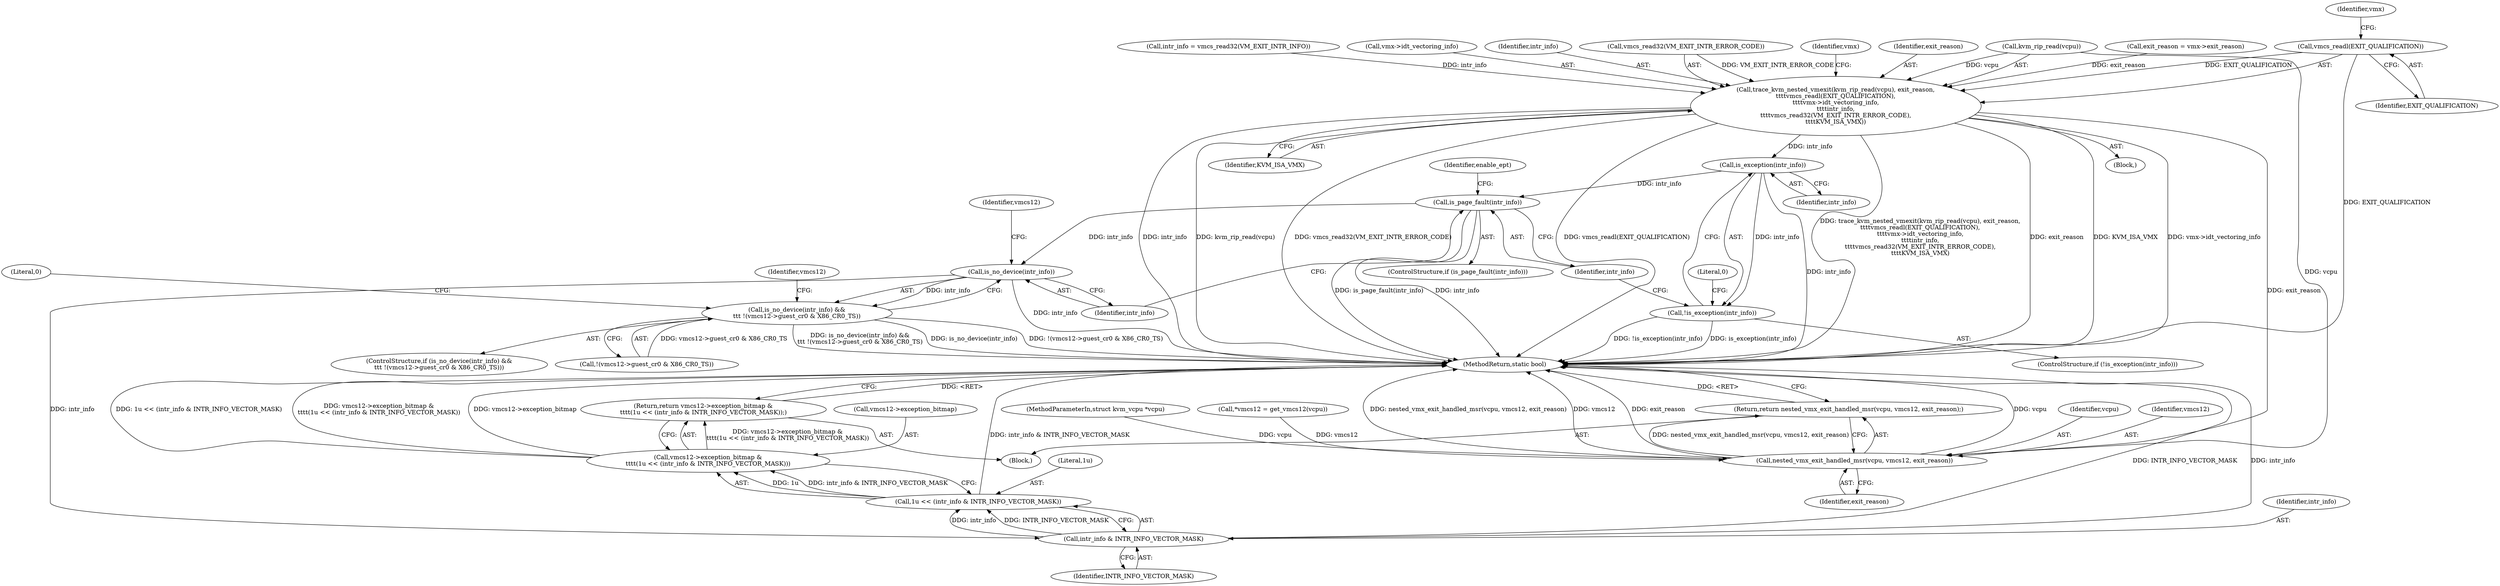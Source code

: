 digraph "0_linux_a642fc305053cc1c6e47e4f4df327895747ab485@API" {
"1000131" [label="(Call,vmcs_readl(EXIT_QUALIFICATION))"];
"1000127" [label="(Call,trace_kvm_nested_vmexit(kvm_rip_read(vcpu), exit_reason,\n\t\t\t\tvmcs_readl(EXIT_QUALIFICATION),\n\t\t\t\tvmx->idt_vectoring_info,\n\t\t\t\tintr_info,\n\t\t\t\tvmcs_read32(VM_EXIT_INTR_ERROR_CODE),\n\t\t\t\tKVM_ISA_VMX))"];
"1000167" [label="(Call,is_exception(intr_info))"];
"1000166" [label="(Call,!is_exception(intr_info))"];
"1000173" [label="(Call,is_page_fault(intr_info))"];
"1000180" [label="(Call,is_no_device(intr_info))"];
"1000179" [label="(Call,is_no_device(intr_info) &&\n\t\t\t !(vmcs12->guest_cr0 & X86_CR0_TS))"];
"1000197" [label="(Call,intr_info & INTR_INFO_VECTOR_MASK)"];
"1000195" [label="(Call,1u << (intr_info & INTR_INFO_VECTOR_MASK))"];
"1000191" [label="(Call,vmcs12->exception_bitmap &\n\t\t\t\t(1u << (intr_info & INTR_INFO_VECTOR_MASK)))"];
"1000190" [label="(Return,return vmcs12->exception_bitmap &\n\t\t\t\t(1u << (intr_info & INTR_INFO_VECTOR_MASK));)"];
"1000285" [label="(Call,nested_vmx_exit_handled_msr(vcpu, vmcs12, exit_reason))"];
"1000284" [label="(Return,return nested_vmx_exit_handled_msr(vcpu, vmcs12, exit_reason);)"];
"1000165" [label="(ControlStructure,if (!is_exception(intr_info)))"];
"1000191" [label="(Call,vmcs12->exception_bitmap &\n\t\t\t\t(1u << (intr_info & INTR_INFO_VECTOR_MASK)))"];
"1000197" [label="(Call,intr_info & INTR_INFO_VECTOR_MASK)"];
"1000288" [label="(Identifier,exit_reason)"];
"1000139" [label="(Identifier,KVM_ISA_VMX)"];
"1000122" [label="(Call,exit_reason = vmx->exit_reason)"];
"1000176" [label="(Identifier,enable_ept)"];
"1000195" [label="(Call,1u << (intr_info & INTR_INFO_VECTOR_MASK))"];
"1000174" [label="(Identifier,intr_info)"];
"1000179" [label="(Call,is_no_device(intr_info) &&\n\t\t\t !(vmcs12->guest_cr0 & X86_CR0_TS))"];
"1000170" [label="(Literal,0)"];
"1000180" [label="(Call,is_no_device(intr_info))"];
"1000284" [label="(Return,return nested_vmx_exit_handled_msr(vcpu, vmcs12, exit_reason);)"];
"1000166" [label="(Call,!is_exception(intr_info))"];
"1000192" [label="(Call,vmcs12->exception_bitmap)"];
"1000173" [label="(Call,is_page_fault(intr_info))"];
"1000128" [label="(Call,kvm_rip_read(vcpu))"];
"1000107" [label="(Call,intr_info = vmcs_read32(VM_EXIT_INTR_INFO))"];
"1000286" [label="(Identifier,vcpu)"];
"1000198" [label="(Identifier,intr_info)"];
"1000133" [label="(Call,vmx->idt_vectoring_info)"];
"1000181" [label="(Identifier,intr_info)"];
"1000193" [label="(Identifier,vmcs12)"];
"1000287" [label="(Identifier,vmcs12)"];
"1000131" [label="(Call,vmcs_readl(EXIT_QUALIFICATION))"];
"1000136" [label="(Identifier,intr_info)"];
"1000178" [label="(ControlStructure,if (is_no_device(intr_info) &&\n\t\t\t !(vmcs12->guest_cr0 & X86_CR0_TS)))"];
"1000199" [label="(Identifier,INTR_INFO_VECTOR_MASK)"];
"1000190" [label="(Return,return vmcs12->exception_bitmap &\n\t\t\t\t(1u << (intr_info & INTR_INFO_VECTOR_MASK));)"];
"1000137" [label="(Call,vmcs_read32(VM_EXIT_INTR_ERROR_CODE))"];
"1000167" [label="(Call,is_exception(intr_info))"];
"1000143" [label="(Identifier,vmx)"];
"1000185" [label="(Identifier,vmcs12)"];
"1000341" [label="(MethodReturn,static bool)"];
"1000105" [label="(Block,)"];
"1000130" [label="(Identifier,exit_reason)"];
"1000104" [label="(MethodParameterIn,struct kvm_vcpu *vcpu)"];
"1000134" [label="(Identifier,vmx)"];
"1000285" [label="(Call,nested_vmx_exit_handled_msr(vcpu, vmcs12, exit_reason))"];
"1000132" [label="(Identifier,EXIT_QUALIFICATION)"];
"1000196" [label="(Literal,1u)"];
"1000127" [label="(Call,trace_kvm_nested_vmexit(kvm_rip_read(vcpu), exit_reason,\n\t\t\t\tvmcs_readl(EXIT_QUALIFICATION),\n\t\t\t\tvmx->idt_vectoring_info,\n\t\t\t\tintr_info,\n\t\t\t\tvmcs_read32(VM_EXIT_INTR_ERROR_CODE),\n\t\t\t\tKVM_ISA_VMX))"];
"1000189" [label="(Literal,0)"];
"1000168" [label="(Identifier,intr_info)"];
"1000117" [label="(Call,*vmcs12 = get_vmcs12(vcpu))"];
"1000182" [label="(Call,!(vmcs12->guest_cr0 & X86_CR0_TS))"];
"1000172" [label="(ControlStructure,if (is_page_fault(intr_info)))"];
"1000163" [label="(Block,)"];
"1000131" -> "1000127"  [label="AST: "];
"1000131" -> "1000132"  [label="CFG: "];
"1000132" -> "1000131"  [label="AST: "];
"1000134" -> "1000131"  [label="CFG: "];
"1000131" -> "1000341"  [label="DDG: EXIT_QUALIFICATION"];
"1000131" -> "1000127"  [label="DDG: EXIT_QUALIFICATION"];
"1000127" -> "1000105"  [label="AST: "];
"1000127" -> "1000139"  [label="CFG: "];
"1000128" -> "1000127"  [label="AST: "];
"1000130" -> "1000127"  [label="AST: "];
"1000133" -> "1000127"  [label="AST: "];
"1000136" -> "1000127"  [label="AST: "];
"1000137" -> "1000127"  [label="AST: "];
"1000139" -> "1000127"  [label="AST: "];
"1000143" -> "1000127"  [label="CFG: "];
"1000127" -> "1000341"  [label="DDG: trace_kvm_nested_vmexit(kvm_rip_read(vcpu), exit_reason,\n\t\t\t\tvmcs_readl(EXIT_QUALIFICATION),\n\t\t\t\tvmx->idt_vectoring_info,\n\t\t\t\tintr_info,\n\t\t\t\tvmcs_read32(VM_EXIT_INTR_ERROR_CODE),\n\t\t\t\tKVM_ISA_VMX)"];
"1000127" -> "1000341"  [label="DDG: exit_reason"];
"1000127" -> "1000341"  [label="DDG: KVM_ISA_VMX"];
"1000127" -> "1000341"  [label="DDG: vmx->idt_vectoring_info"];
"1000127" -> "1000341"  [label="DDG: intr_info"];
"1000127" -> "1000341"  [label="DDG: kvm_rip_read(vcpu)"];
"1000127" -> "1000341"  [label="DDG: vmcs_read32(VM_EXIT_INTR_ERROR_CODE)"];
"1000127" -> "1000341"  [label="DDG: vmcs_readl(EXIT_QUALIFICATION)"];
"1000128" -> "1000127"  [label="DDG: vcpu"];
"1000122" -> "1000127"  [label="DDG: exit_reason"];
"1000107" -> "1000127"  [label="DDG: intr_info"];
"1000137" -> "1000127"  [label="DDG: VM_EXIT_INTR_ERROR_CODE"];
"1000127" -> "1000167"  [label="DDG: intr_info"];
"1000127" -> "1000285"  [label="DDG: exit_reason"];
"1000167" -> "1000166"  [label="AST: "];
"1000167" -> "1000168"  [label="CFG: "];
"1000168" -> "1000167"  [label="AST: "];
"1000166" -> "1000167"  [label="CFG: "];
"1000167" -> "1000341"  [label="DDG: intr_info"];
"1000167" -> "1000166"  [label="DDG: intr_info"];
"1000167" -> "1000173"  [label="DDG: intr_info"];
"1000166" -> "1000165"  [label="AST: "];
"1000170" -> "1000166"  [label="CFG: "];
"1000174" -> "1000166"  [label="CFG: "];
"1000166" -> "1000341"  [label="DDG: !is_exception(intr_info)"];
"1000166" -> "1000341"  [label="DDG: is_exception(intr_info)"];
"1000173" -> "1000172"  [label="AST: "];
"1000173" -> "1000174"  [label="CFG: "];
"1000174" -> "1000173"  [label="AST: "];
"1000176" -> "1000173"  [label="CFG: "];
"1000181" -> "1000173"  [label="CFG: "];
"1000173" -> "1000341"  [label="DDG: is_page_fault(intr_info)"];
"1000173" -> "1000341"  [label="DDG: intr_info"];
"1000173" -> "1000180"  [label="DDG: intr_info"];
"1000180" -> "1000179"  [label="AST: "];
"1000180" -> "1000181"  [label="CFG: "];
"1000181" -> "1000180"  [label="AST: "];
"1000185" -> "1000180"  [label="CFG: "];
"1000179" -> "1000180"  [label="CFG: "];
"1000180" -> "1000341"  [label="DDG: intr_info"];
"1000180" -> "1000179"  [label="DDG: intr_info"];
"1000180" -> "1000197"  [label="DDG: intr_info"];
"1000179" -> "1000178"  [label="AST: "];
"1000179" -> "1000182"  [label="CFG: "];
"1000182" -> "1000179"  [label="AST: "];
"1000189" -> "1000179"  [label="CFG: "];
"1000193" -> "1000179"  [label="CFG: "];
"1000179" -> "1000341"  [label="DDG: !(vmcs12->guest_cr0 & X86_CR0_TS)"];
"1000179" -> "1000341"  [label="DDG: is_no_device(intr_info) &&\n\t\t\t !(vmcs12->guest_cr0 & X86_CR0_TS)"];
"1000179" -> "1000341"  [label="DDG: is_no_device(intr_info)"];
"1000182" -> "1000179"  [label="DDG: vmcs12->guest_cr0 & X86_CR0_TS"];
"1000197" -> "1000195"  [label="AST: "];
"1000197" -> "1000199"  [label="CFG: "];
"1000198" -> "1000197"  [label="AST: "];
"1000199" -> "1000197"  [label="AST: "];
"1000195" -> "1000197"  [label="CFG: "];
"1000197" -> "1000341"  [label="DDG: INTR_INFO_VECTOR_MASK"];
"1000197" -> "1000341"  [label="DDG: intr_info"];
"1000197" -> "1000195"  [label="DDG: intr_info"];
"1000197" -> "1000195"  [label="DDG: INTR_INFO_VECTOR_MASK"];
"1000195" -> "1000191"  [label="AST: "];
"1000196" -> "1000195"  [label="AST: "];
"1000191" -> "1000195"  [label="CFG: "];
"1000195" -> "1000341"  [label="DDG: intr_info & INTR_INFO_VECTOR_MASK"];
"1000195" -> "1000191"  [label="DDG: 1u"];
"1000195" -> "1000191"  [label="DDG: intr_info & INTR_INFO_VECTOR_MASK"];
"1000191" -> "1000190"  [label="AST: "];
"1000192" -> "1000191"  [label="AST: "];
"1000190" -> "1000191"  [label="CFG: "];
"1000191" -> "1000341"  [label="DDG: 1u << (intr_info & INTR_INFO_VECTOR_MASK)"];
"1000191" -> "1000341"  [label="DDG: vmcs12->exception_bitmap &\n\t\t\t\t(1u << (intr_info & INTR_INFO_VECTOR_MASK))"];
"1000191" -> "1000341"  [label="DDG: vmcs12->exception_bitmap"];
"1000191" -> "1000190"  [label="DDG: vmcs12->exception_bitmap &\n\t\t\t\t(1u << (intr_info & INTR_INFO_VECTOR_MASK))"];
"1000190" -> "1000163"  [label="AST: "];
"1000341" -> "1000190"  [label="CFG: "];
"1000190" -> "1000341"  [label="DDG: <RET>"];
"1000285" -> "1000284"  [label="AST: "];
"1000285" -> "1000288"  [label="CFG: "];
"1000286" -> "1000285"  [label="AST: "];
"1000287" -> "1000285"  [label="AST: "];
"1000288" -> "1000285"  [label="AST: "];
"1000284" -> "1000285"  [label="CFG: "];
"1000285" -> "1000341"  [label="DDG: vcpu"];
"1000285" -> "1000341"  [label="DDG: nested_vmx_exit_handled_msr(vcpu, vmcs12, exit_reason)"];
"1000285" -> "1000341"  [label="DDG: vmcs12"];
"1000285" -> "1000341"  [label="DDG: exit_reason"];
"1000285" -> "1000284"  [label="DDG: nested_vmx_exit_handled_msr(vcpu, vmcs12, exit_reason)"];
"1000128" -> "1000285"  [label="DDG: vcpu"];
"1000104" -> "1000285"  [label="DDG: vcpu"];
"1000117" -> "1000285"  [label="DDG: vmcs12"];
"1000284" -> "1000163"  [label="AST: "];
"1000341" -> "1000284"  [label="CFG: "];
"1000284" -> "1000341"  [label="DDG: <RET>"];
}
